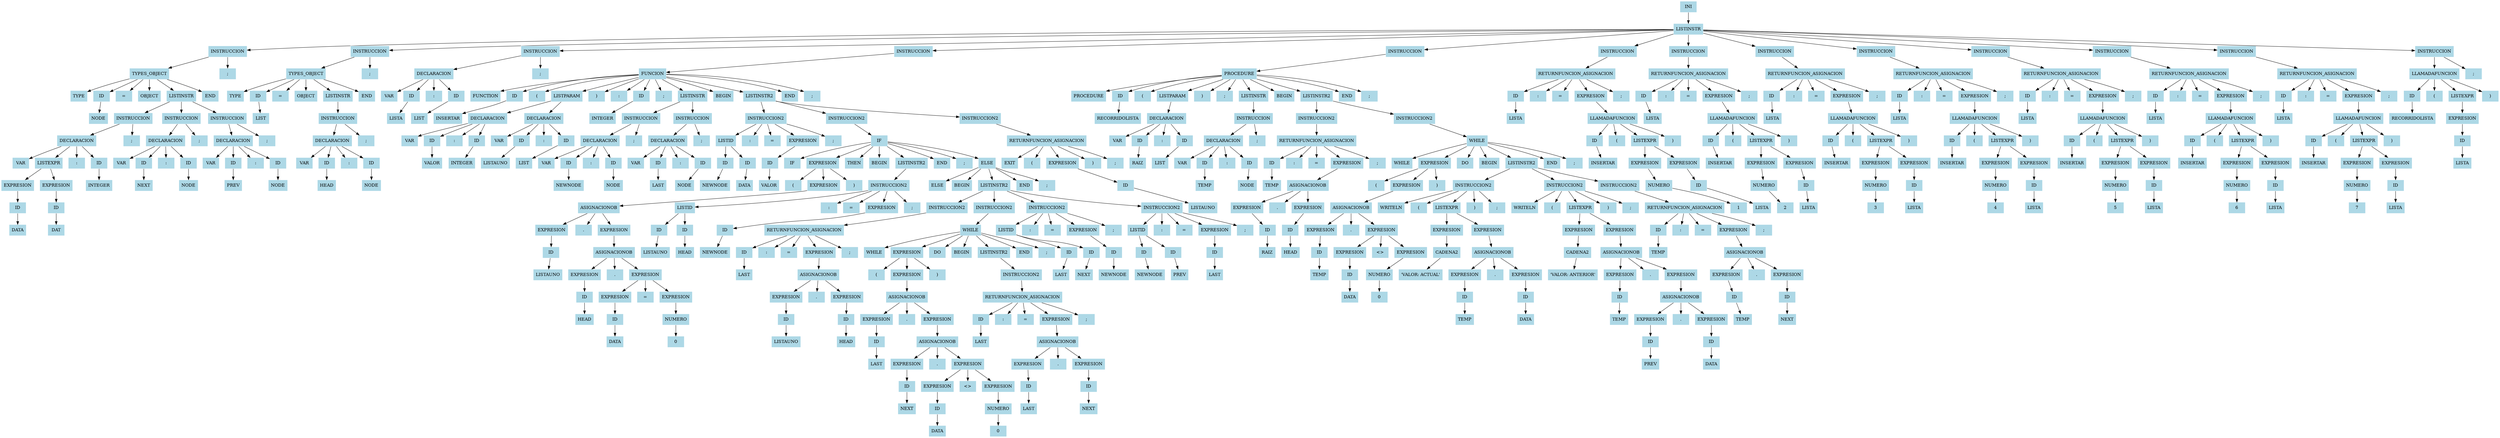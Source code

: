 digraph lista{ 
 rankdir=TB;node[shape = box, style = filled, color = white];
<nodo34948909> [label= "INI"fillcolor="LightBlue", style ="filled", shape="box"];
 <nodo34948909> -> <nodo46104728>
<nodo46104728> [label= "LISTINSTR"fillcolor="LightBlue", style ="filled", shape="box"];
 <nodo46104728> -> <nodo12289376>
<nodo12289376> [label= "INSTRUCCION"fillcolor="LightBlue", style ="filled", shape="box"];
 <nodo12289376> -> <nodo43495525>
<nodo43495525> [label= "TYPES_OBJECT"fillcolor="LightBlue", style ="filled", shape="box"];
 <nodo43495525> -> <nodo55915408>
<nodo55915408> [label= "TYPE"fillcolor="LightBlue", style ="filled", shape="box"];
 <nodo43495525> -> <nodo33476626>
<nodo33476626> [label= "ID"fillcolor="LightBlue", style ="filled", shape="box"];
 <nodo32854180> [label= "NODE"fillcolor="LightBlue", style ="filled", shape="box"];
 <nodo33476626> -> <nodo32854180>
<nodo43495525> -> <nodo27252167>
<nodo27252167> [label= "="fillcolor="LightBlue", style ="filled", shape="box"];
 <nodo43495525> -> <nodo43942917>
<nodo43942917> [label= "OBJECT"fillcolor="LightBlue", style ="filled", shape="box"];
 <nodo43495525> -> <nodo59941933>
<nodo59941933> [label= "LISTINSTR"fillcolor="LightBlue", style ="filled", shape="box"];
 <nodo59941933> -> <nodo2606490>
<nodo2606490> [label= "INSTRUCCION"fillcolor="LightBlue", style ="filled", shape="box"];
 <nodo2606490> -> <nodo23458411>
<nodo23458411> [label= "DECLARACION"fillcolor="LightBlue", style ="filled", shape="box"];
 <nodo23458411> -> <nodo9799115>
<nodo9799115> [label= "VAR"fillcolor="LightBlue", style ="filled", shape="box"];
 <nodo23458411> -> <nodo21083178>
<nodo21083178> [label= "LISTEXPR"fillcolor="LightBlue", style ="filled", shape="box"];
 <nodo21083178> -> <nodo55530882>
<nodo55530882> [label= "EXPRESION"fillcolor="LightBlue", style ="filled", shape="box"];
 <nodo55530882> -> <nodo30015890>
<nodo30015890> [label= "ID"fillcolor="LightBlue", style ="filled", shape="box"];
 <nodo1707556> [label= "DATA"fillcolor="LightBlue", style ="filled", shape="box"];
 <nodo30015890> -> <nodo1707556>
<nodo21083178> -> <nodo15368010>
<nodo15368010> [label= "EXPRESION"fillcolor="LightBlue", style ="filled", shape="box"];
 <nodo15368010> -> <nodo4094363>
<nodo4094363> [label= "ID"fillcolor="LightBlue", style ="filled", shape="box"];
 <nodo36849274> [label= "DAT"fillcolor="LightBlue", style ="filled", shape="box"];
 <nodo4094363> -> <nodo36849274>
<nodo23458411> -> <nodo63208015>
<nodo63208015> [label= ":"fillcolor="LightBlue", style ="filled", shape="box"];
 <nodo23458411> -> <nodo32001227>
<nodo32001227> [label= "ID"fillcolor="LightBlue", style ="filled", shape="box"];
 <nodo19575591> [label= "INTEGER"fillcolor="LightBlue", style ="filled", shape="box"];
 <nodo32001227> -> <nodo19575591>
<nodo2606490> -> <nodo41962596>
<nodo41962596> [label= ";"fillcolor="LightBlue", style ="filled", shape="box"];
 <nodo59941933> -> <nodo42119052>
<nodo42119052> [label= "INSTRUCCION"fillcolor="LightBlue", style ="filled", shape="box"];
 <nodo42119052> -> <nodo43527150>
<nodo43527150> [label= "DECLARACION"fillcolor="LightBlue", style ="filled", shape="box"];
 <nodo43527150> -> <nodo56200037>
<nodo56200037> [label= "VAR"fillcolor="LightBlue", style ="filled", shape="box"];
 <nodo43527150> -> <nodo36038289>
<nodo36038289> [label= "ID"fillcolor="LightBlue", style ="filled", shape="box"];
 <nodo55909147> [label= "NEXT"fillcolor="LightBlue", style ="filled", shape="box"];
 <nodo36038289> -> <nodo55909147>
<nodo43527150> -> <nodo33420276>
<nodo33420276> [label= ":"fillcolor="LightBlue", style ="filled", shape="box"];
 <nodo43527150> -> <nodo32347029>
<nodo32347029> [label= "ID"fillcolor="LightBlue", style ="filled", shape="box"];
 <nodo22687807> [label= "NODE"fillcolor="LightBlue", style ="filled", shape="box"];
 <nodo32347029> -> <nodo22687807>
<nodo42119052> -> <nodo2863675>
<nodo2863675> [label= ";"fillcolor="LightBlue", style ="filled", shape="box"];
 <nodo59941933> -> <nodo25773083>
<nodo25773083> [label= "INSTRUCCION"fillcolor="LightBlue", style ="filled", shape="box"];
 <nodo25773083> -> <nodo30631159>
<nodo30631159> [label= "DECLARACION"fillcolor="LightBlue", style ="filled", shape="box"];
 <nodo30631159> -> <nodo7244975>
<nodo7244975> [label= "VAR"fillcolor="LightBlue", style ="filled", shape="box"];
 <nodo30631159> -> <nodo65204782>
<nodo65204782> [label= "ID"fillcolor="LightBlue", style ="filled", shape="box"];
 <nodo49972132> [label= "PREV"fillcolor="LightBlue", style ="filled", shape="box"];
 <nodo65204782> -> <nodo49972132>
<nodo30631159> -> <nodo47096010>
<nodo47096010> [label= ":"fillcolor="LightBlue", style ="filled", shape="box"];
 <nodo30631159> -> <nodo21210914>
<nodo21210914> [label= "ID"fillcolor="LightBlue", style ="filled", shape="box"];
 <nodo56680499> [label= "NODE"fillcolor="LightBlue", style ="filled", shape="box"];
 <nodo21210914> -> <nodo56680499>
<nodo25773083> -> <nodo40362448>
<nodo40362448> [label= ";"fillcolor="LightBlue", style ="filled", shape="box"];
 <nodo43495525> -> <nodo27717712>
<nodo27717712> [label= "END"fillcolor="LightBlue", style ="filled", shape="box"];
 <nodo12289376> -> <nodo48132822>
<nodo48132822> [label= ";"fillcolor="LightBlue", style ="filled", shape="box"];
 <nodo46104728> -> <nodo30542218>
<nodo30542218> [label= "INSTRUCCION"fillcolor="LightBlue", style ="filled", shape="box"];
 <nodo30542218> -> <nodo6444509>
<nodo6444509> [label= "TYPES_OBJECT"fillcolor="LightBlue", style ="filled", shape="box"];
 <nodo6444509> -> <nodo58000584>
<nodo58000584> [label= "TYPE"fillcolor="LightBlue", style ="filled", shape="box"];
 <nodo6444509> -> <nodo52243212>
<nodo52243212> [label= "ID"fillcolor="LightBlue", style ="filled", shape="box"];
 <nodo426867> [label= "LIST"fillcolor="LightBlue", style ="filled", shape="box"];
 <nodo52243212> -> <nodo426867>
<nodo6444509> -> <nodo3841804>
<nodo3841804> [label= "="fillcolor="LightBlue", style ="filled", shape="box"];
 <nodo6444509> -> <nodo34576242>
<nodo34576242> [label= "OBJECT"fillcolor="LightBlue", style ="filled", shape="box"];
 <nodo6444509> -> <nodo42750725>
<nodo42750725> [label= "LISTINSTR"fillcolor="LightBlue", style ="filled", shape="box"];
 <nodo42750725> -> <nodo49212206>
<nodo49212206> [label= "INSTRUCCION"fillcolor="LightBlue", style ="filled", shape="box"];
 <nodo49212206> -> <nodo40256670>
<nodo40256670> [label= "DECLARACION"fillcolor="LightBlue", style ="filled", shape="box"];
 <nodo40256670> -> <nodo26765710>
<nodo26765710> [label= "VAR"fillcolor="LightBlue", style ="filled", shape="box"];
 <nodo40256670> -> <nodo39564799>
<nodo39564799> [label= "ID"fillcolor="LightBlue", style ="filled", shape="box"];
 <nodo20538874> [label= "HEAD"fillcolor="LightBlue", style ="filled", shape="box"];
 <nodo39564799> -> <nodo20538874>
<nodo40256670> -> <nodo50632145>
<nodo50632145> [label= ":"fillcolor="LightBlue", style ="filled", shape="box"];
 <nodo40256670> -> <nodo53036123>
<nodo53036123> [label= "ID"fillcolor="LightBlue", style ="filled", shape="box"];
 <nodo7563067> [label= "NODE"fillcolor="LightBlue", style ="filled", shape="box"];
 <nodo53036123> -> <nodo7563067>
<nodo49212206> -> <nodo958745>
<nodo958745> [label= ";"fillcolor="LightBlue", style ="filled", shape="box"];
 <nodo6444509> -> <nodo8628710>
<nodo8628710> [label= "END"fillcolor="LightBlue", style ="filled", shape="box"];
 <nodo30542218> -> <nodo10549531>
<nodo10549531> [label= ";"fillcolor="LightBlue", style ="filled", shape="box"];
 <nodo46104728> -> <nodo27836922>
<nodo27836922> [label= "INSTRUCCION"fillcolor="LightBlue", style ="filled", shape="box"];
 <nodo27836922> -> <nodo49205706>
<nodo49205706> [label= "DECLARACION"fillcolor="LightBlue", style ="filled", shape="box"];
 <nodo49205706> -> <nodo40198173>
<nodo40198173> [label= "VAR"fillcolor="LightBlue", style ="filled", shape="box"];
 <nodo49205706> -> <nodo26239245>
<nodo26239245> [label= "ID"fillcolor="LightBlue", style ="filled", shape="box"];
 <nodo34826618> [label= "LISTA"fillcolor="LightBlue", style ="filled", shape="box"];
 <nodo26239245> -> <nodo34826618>
<nodo49205706> -> <nodo45004109>
<nodo45004109> [label= ":"fillcolor="LightBlue", style ="filled", shape="box"];
 <nodo49205706> -> <nodo2383799>
<nodo2383799> [label= "ID"fillcolor="LightBlue", style ="filled", shape="box"];
 <nodo21454193> [label= "LIST"fillcolor="LightBlue", style ="filled", shape="box"];
 <nodo2383799> -> <nodo21454193>
<nodo27836922> -> <nodo58870012>
<nodo58870012> [label= ";"fillcolor="LightBlue", style ="filled", shape="box"];
 <nodo46104728> -> <nodo60068066>
<nodo60068066> [label= "INSTRUCCION"fillcolor="LightBlue", style ="filled", shape="box"];
 <nodo60068066> -> <nodo3741682>
<nodo3741682> [label= "FUNCION"fillcolor="LightBlue", style ="filled", shape="box"];
 <nodo3741682> -> <nodo33675143>
<nodo33675143> [label= "FUNCTION"fillcolor="LightBlue", style ="filled", shape="box"];
 <nodo3741682> -> <nodo34640832>
<nodo34640832> [label= "ID"fillcolor="LightBlue", style ="filled", shape="box"];
 <nodo43332040> [label= "INSERTAR"fillcolor="LightBlue", style ="filled", shape="box"];
 <nodo34640832> -> <nodo43332040>
<nodo3741682> -> <nodo54444047>
<nodo54444047> [label= "("fillcolor="LightBlue", style ="filled", shape="box"];
 <nodo3741682> -> <nodo20234383>
<nodo20234383> [label= "LISTPARAM"fillcolor="LightBlue", style ="filled", shape="box"];
 <nodo20234383> -> <nodo47891719>
<nodo47891719> [label= "DECLARACION"fillcolor="LightBlue", style ="filled", shape="box"];
 <nodo47891719> -> <nodo28372289>
<nodo28372289> [label= "VAR"fillcolor="LightBlue", style ="filled", shape="box"];
 <nodo47891719> -> <nodo54024015>
<nodo54024015> [label= "ID"fillcolor="LightBlue", style ="filled", shape="box"];
 <nodo16454088> [label= "VALOR"fillcolor="LightBlue", style ="filled", shape="box"];
 <nodo54024015> -> <nodo16454088>
<nodo47891719> -> <nodo13869071>
<nodo13869071> [label= ":"fillcolor="LightBlue", style ="filled", shape="box"];
 <nodo47891719> -> <nodo57712780>
<nodo57712780> [label= "ID"fillcolor="LightBlue", style ="filled", shape="box"];
 <nodo49652976> [label= "INTEGER"fillcolor="LightBlue", style ="filled", shape="box"];
 <nodo57712780> -> <nodo49652976>
<nodo20234383> -> <nodo44223604>
<nodo44223604> [label= "DECLARACION"fillcolor="LightBlue", style ="filled", shape="box"];
 <nodo44223604> -> <nodo62468121>
<nodo62468121> [label= "VAR"fillcolor="LightBlue", style ="filled", shape="box"];
 <nodo44223604> -> <nodo25342185>
<nodo25342185> [label= "ID"fillcolor="LightBlue", style ="filled", shape="box"];
 <nodo26753075> [label= "LISTAUNO"fillcolor="LightBlue", style ="filled", shape="box"];
 <nodo25342185> -> <nodo26753075>
<nodo44223604> -> <nodo39451090>
<nodo39451090> [label= ":"fillcolor="LightBlue", style ="filled", shape="box"];
 <nodo44223604> -> <nodo19515494>
<nodo19515494> [label= "ID"fillcolor="LightBlue", style ="filled", shape="box"];
 <nodo41421720> [label= "LIST"fillcolor="LightBlue", style ="filled", shape="box"];
 <nodo19515494> -> <nodo41421720>
<nodo3741682> -> <nodo37251161>
<nodo37251161> [label= ")"fillcolor="LightBlue", style ="filled", shape="box"];
 <nodo3741682> -> <nodo66824994>
<nodo66824994> [label= ":"fillcolor="LightBlue", style ="filled", shape="box"];
 <nodo3741682> -> <nodo64554036>
<nodo64554036> [label= "ID"fillcolor="LightBlue", style ="filled", shape="box"];
 <nodo44115416> [label= "INTEGER"fillcolor="LightBlue", style ="filled", shape="box"];
 <nodo64554036> -> <nodo44115416>
<nodo3741682> -> <nodo61494432>
<nodo61494432> [label= ";"fillcolor="LightBlue", style ="filled", shape="box"];
 <nodo3741682> -> <nodo16578980>
<nodo16578980> [label= "LISTINSTR"fillcolor="LightBlue", style ="filled", shape="box"];
 <nodo16578980> -> <nodo14993092>
<nodo14993092> [label= "INSTRUCCION"fillcolor="LightBlue", style ="filled", shape="box"];
 <nodo14993092> -> <nodo720107>
<nodo720107> [label= "DECLARACION"fillcolor="LightBlue", style ="filled", shape="box"];
 <nodo720107> -> <nodo6480969>
<nodo6480969> [label= "VAR"fillcolor="LightBlue", style ="filled", shape="box"];
 <nodo720107> -> <nodo58328727>
<nodo58328727> [label= "ID"fillcolor="LightBlue", style ="filled", shape="box"];
 <nodo55196503> [label= "NEWNODE"fillcolor="LightBlue", style ="filled", shape="box"];
 <nodo58328727> -> <nodo55196503>
<nodo720107> -> <nodo27006480>
<nodo27006480> [label= ":"fillcolor="LightBlue", style ="filled", shape="box"];
 <nodo720107> -> <nodo41731733>
<nodo41731733> [label= "ID"fillcolor="LightBlue", style ="filled", shape="box"];
 <nodo40041277> [label= "NODE"fillcolor="LightBlue", style ="filled", shape="box"];
 <nodo41731733> -> <nodo40041277>
<nodo14993092> -> <nodo24827179>
<nodo24827179> [label= ";"fillcolor="LightBlue", style ="filled", shape="box"];
 <nodo16578980> -> <nodo22118023>
<nodo22118023> [label= "INSTRUCCION"fillcolor="LightBlue", style ="filled", shape="box"];
 <nodo22118023> -> <nodo64844482>
<nodo64844482> [label= "DECLARACION"fillcolor="LightBlue", style ="filled", shape="box"];
 <nodo64844482> -> <nodo46729429>
<nodo46729429> [label= "VAR"fillcolor="LightBlue", style ="filled", shape="box"];
 <nodo64844482> -> <nodo17911681>
<nodo17911681> [label= "ID"fillcolor="LightBlue", style ="filled", shape="box"];
 <nodo26987408> [label= "LAST"fillcolor="LightBlue", style ="filled", shape="box"];
 <nodo17911681> -> <nodo26987408>
<nodo64844482> -> <nodo41560081>
<nodo41560081> [label= ":"fillcolor="LightBlue", style ="filled", shape="box"];
 <nodo64844482> -> <nodo38496415>
<nodo38496415> [label= "ID"fillcolor="LightBlue", style ="filled", shape="box"];
 <nodo10923418> [label= "NODE"fillcolor="LightBlue", style ="filled", shape="box"];
 <nodo38496415> -> <nodo10923418>
<nodo22118023> -> <nodo31201899>
<nodo31201899> [label= ";"fillcolor="LightBlue", style ="filled", shape="box"];
 <nodo3741682> -> <nodo12381635>
<nodo12381635> [label= "BEGIN"fillcolor="LightBlue", style ="filled", shape="box"];
 <nodo3741682> -> <nodo44325851>
<nodo44325851> [label= "LISTINSTR2"fillcolor="LightBlue", style ="filled", shape="box"];
 <nodo44325851> -> <nodo63388340>
<nodo63388340> [label= "INSTRUCCION2"fillcolor="LightBlue", style ="filled", shape="box"];
 <nodo63388340> -> <nodo33624151>
<nodo33624151> [label= "LISTID"fillcolor="LightBlue", style ="filled", shape="box"];
 <nodo33624151> -> <nodo34181910>
<nodo34181910> [label= "ID"fillcolor="LightBlue", style ="filled", shape="box"];
 <nodo39201736> [label= "NEWNODE"fillcolor="LightBlue", style ="filled", shape="box"];
 <nodo34181910> -> <nodo39201736>
<nodo33624151> -> <nodo17271312>
<nodo17271312> [label= "ID"fillcolor="LightBlue", style ="filled", shape="box"];
 <nodo21224086> [label= "DATA"fillcolor="LightBlue", style ="filled", shape="box"];
 <nodo17271312> -> <nodo21224086>
<nodo63388340> -> <nodo56799051>
<nodo56799051> [label= ":"fillcolor="LightBlue", style ="filled", shape="box"];
 <nodo63388340> -> <nodo41429416>
<nodo41429416> [label= "="fillcolor="LightBlue", style ="filled", shape="box"];
 <nodo63388340> -> <nodo37320431>
<nodo37320431> [label= "EXPRESION"fillcolor="LightBlue", style ="filled", shape="box"];
 <nodo37320431> -> <nodo339559>
<nodo339559> [label= "ID"fillcolor="LightBlue", style ="filled", shape="box"];
 <nodo3056034> [label= "VALOR"fillcolor="LightBlue", style ="filled", shape="box"];
 <nodo339559> -> <nodo3056034>
<nodo63388340> -> <nodo27504314>
<nodo27504314> [label= ";"fillcolor="LightBlue", style ="filled", shape="box"];
 <nodo44325851> -> <nodo46212239>
<nodo46212239> [label= "INSTRUCCION2"fillcolor="LightBlue", style ="filled", shape="box"];
 <nodo46212239> -> <nodo13256970>
<nodo13256970> [label= "IF"fillcolor="LightBlue", style ="filled", shape="box"];
 <nodo13256970> -> <nodo52203868>
<nodo52203868> [label= "IF"fillcolor="LightBlue", style ="filled", shape="box"];
 <nodo13256970> -> <nodo72766>
<nodo72766> [label= "EXPRESION"fillcolor="LightBlue", style ="filled", shape="box"];
 <nodo72766> -> <nodo654897>
<nodo654897> [label= "("fillcolor="LightBlue", style ="filled", shape="box"];
 <nodo72766> -> <nodo5894079>
<nodo5894079> [label= "EXPRESION"fillcolor="LightBlue", style ="filled", shape="box"];
 <nodo5894079> -> <nodo53046711>
<nodo53046711> [label= "ASIGNACIONOB"fillcolor="LightBlue", style ="filled", shape="box"];
 <nodo53046711> -> <nodo7658356>
<nodo7658356> [label= "EXPRESION"fillcolor="LightBlue", style ="filled", shape="box"];
 <nodo7658356> -> <nodo1816341>
<nodo1816341> [label= "ID"fillcolor="LightBlue", style ="filled", shape="box"];
 <nodo16347077> [label= "LISTAUNO"fillcolor="LightBlue", style ="filled", shape="box"];
 <nodo1816341> -> <nodo16347077>
<nodo53046711> -> <nodo12905972>
<nodo12905972> [label= "."fillcolor="LightBlue", style ="filled", shape="box"];
 <nodo53046711> -> <nodo49044892>
<nodo49044892> [label= "EXPRESION"fillcolor="LightBlue", style ="filled", shape="box"];
 <nodo49044892> -> <nodo38750844>
<nodo38750844> [label= "ASIGNACIONOB"fillcolor="LightBlue", style ="filled", shape="box"];
 <nodo38750844> -> <nodo13213278>
<nodo13213278> [label= "EXPRESION"fillcolor="LightBlue", style ="filled", shape="box"];
 <nodo13213278> -> <nodo51810644>
<nodo51810644> [label= "ID"fillcolor="LightBlue", style ="filled", shape="box"];
 <nodo63642613> [label= "HEAD"fillcolor="LightBlue", style ="filled", shape="box"];
 <nodo51810644> -> <nodo63642613>
<nodo38750844> -> <nodo35912612>
<nodo35912612> [label= "."fillcolor="LightBlue", style ="filled", shape="box"];
 <nodo38750844> -> <nodo54778057>
<nodo54778057> [label= "EXPRESION"fillcolor="LightBlue", style ="filled", shape="box"];
 <nodo54778057> -> <nodo23240469>
<nodo23240469> [label= "EXPRESION"fillcolor="LightBlue", style ="filled", shape="box"];
 <nodo23240469> -> <nodo7837633>
<nodo7837633> [label= "ID"fillcolor="LightBlue", style ="filled", shape="box"];
 <nodo3429838> [label= "DATA"fillcolor="LightBlue", style ="filled", shape="box"];
 <nodo7837633> -> <nodo3429838>
<nodo54778057> -> <nodo30868550>
<nodo30868550> [label= "="fillcolor="LightBlue", style ="filled", shape="box"];
 <nodo54778057> -> <nodo9381496>
<nodo9381496> [label= "EXPRESION"fillcolor="LightBlue", style ="filled", shape="box"];
 <nodo9381496> -> <nodo17324607>
<nodo17324607> [label= "NUMERO"fillcolor="LightBlue", style ="filled", shape="box"];
 <nodo21703739> [label= "0"fillcolor="LightBlue", style ="filled", shape="box"];
 <nodo17324607> -> <nodo21703739>
<nodo72766> -> <nodo61115925>
<nodo61115925> [label= ")"fillcolor="LightBlue", style ="filled", shape="box"];
 <nodo13256970> -> <nodo13172414>
<nodo13172414> [label= "THEN"fillcolor="LightBlue", style ="filled", shape="box"];
 <nodo13256970> -> <nodo51442863>
<nodo51442863> [label= "BEGIN"fillcolor="LightBlue", style ="filled", shape="box"];
 <nodo13256970> -> <nodo60332585>
<nodo60332585> [label= "LISTINSTR2"fillcolor="LightBlue", style ="filled", shape="box"];
 <nodo60332585> -> <nodo6122357>
<nodo6122357> [label= "INSTRUCCION2"fillcolor="LightBlue", style ="filled", shape="box"];
 <nodo6122357> -> <nodo55101221>
<nodo55101221> [label= "LISTID"fillcolor="LightBlue", style ="filled", shape="box"];
 <nodo55101221> -> <nodo26148945>
<nodo26148945> [label= "ID"fillcolor="LightBlue", style ="filled", shape="box"];
 <nodo34013913> [label= "LISTAUNO"fillcolor="LightBlue", style ="filled", shape="box"];
 <nodo26148945> -> <nodo34013913>
<nodo55101221> -> <nodo37689768>
<nodo37689768> [label= "ID"fillcolor="LightBlue", style ="filled", shape="box"];
 <nodo3663598> [label= "HEAD"fillcolor="LightBlue", style ="filled", shape="box"];
 <nodo37689768> -> <nodo3663598>
<nodo6122357> -> <nodo32972388>
<nodo32972388> [label= ":"fillcolor="LightBlue", style ="filled", shape="box"];
 <nodo6122357> -> <nodo28316044>
<nodo28316044> [label= "="fillcolor="LightBlue", style ="filled", shape="box"];
 <nodo6122357> -> <nodo53517805>
<nodo53517805> [label= "EXPRESION"fillcolor="LightBlue", style ="filled", shape="box"];
 <nodo53517805> -> <nodo11898202>
<nodo11898202> [label= "ID"fillcolor="LightBlue", style ="filled", shape="box"];
 <nodo39974954> [label= "NEWNODE"fillcolor="LightBlue", style ="filled", shape="box"];
 <nodo11898202> -> <nodo39974954>
<nodo6122357> -> <nodo24230272>
<nodo24230272> [label= ";"fillcolor="LightBlue", style ="filled", shape="box"];
 <nodo13256970> -> <nodo16745860>
<nodo16745860> [label= "END"fillcolor="LightBlue", style ="filled", shape="box"];
 <nodo13256970> -> <nodo16495015>
<nodo16495015> [label= ";"fillcolor="LightBlue", style ="filled", shape="box"];
 <nodo13256970> -> <nodo14237410>
<nodo14237410> [label= "ELSE"fillcolor="LightBlue", style ="filled", shape="box"];
 <nodo14237410> -> <nodo61027830>
<nodo61027830> [label= "ELSE"fillcolor="LightBlue", style ="filled", shape="box"];
 <nodo14237410> -> <nodo12379565>
<nodo12379565> [label= "BEGIN"fillcolor="LightBlue", style ="filled", shape="box"];
 <nodo14237410> -> <nodo44307222>
<nodo44307222> [label= "LISTINSTR2"fillcolor="LightBlue", style ="filled", shape="box"];
 <nodo44307222> -> <nodo63220684>
<nodo63220684> [label= "INSTRUCCION2"fillcolor="LightBlue", style ="filled", shape="box"];
 <nodo63220684> -> <nodo32115247>
<nodo32115247> [label= "RETURNFUNCION_ASIGNACION"fillcolor="LightBlue", style ="filled", shape="box"];
 <nodo32115247> -> <nodo20601768>
<nodo20601768> [label= "ID"fillcolor="LightBlue", style ="filled", shape="box"];
 <nodo51198184> [label= "LAST"fillcolor="LightBlue", style ="filled", shape="box"];
 <nodo20601768> -> <nodo51198184>
<nodo32115247> -> <nodo58130472>
<nodo58130472> [label= ":"fillcolor="LightBlue", style ="filled", shape="box"];
 <nodo32115247> -> <nodo53412201>
<nodo53412201> [label= "="fillcolor="LightBlue", style ="filled", shape="box"];
 <nodo32115247> -> <nodo10947764>
<nodo10947764> [label= "EXPRESION"fillcolor="LightBlue", style ="filled", shape="box"];
 <nodo10947764> -> <nodo31421019>
<nodo31421019> [label= "ASIGNACIONOB"fillcolor="LightBlue", style ="filled", shape="box"];
 <nodo31421019> -> <nodo14353717>
<nodo14353717> [label= "EXPRESION"fillcolor="LightBlue", style ="filled", shape="box"];
 <nodo14353717> -> <nodo62074597>
<nodo62074597> [label= "ID"fillcolor="LightBlue", style ="filled", shape="box"];
 <nodo21800467> [label= "LISTAUNO"fillcolor="LightBlue", style ="filled", shape="box"];
 <nodo62074597> -> <nodo21800467>
<nodo31421019> -> <nodo61986480>
<nodo61986480> [label= "."fillcolor="LightBlue", style ="filled", shape="box"];
 <nodo31421019> -> <nodo21007413>
<nodo21007413> [label= "EXPRESION"fillcolor="LightBlue", style ="filled", shape="box"];
 <nodo21007413> -> <nodo54848996>
<nodo54848996> [label= "ID"fillcolor="LightBlue", style ="filled", shape="box"];
 <nodo23878916> [label= "HEAD"fillcolor="LightBlue", style ="filled", shape="box"];
 <nodo54848996> -> <nodo23878916>
<nodo32115247> -> <nodo13583655>
<nodo13583655> [label= ";"fillcolor="LightBlue", style ="filled", shape="box"];
 <nodo44307222> -> <nodo55144039>
<nodo55144039> [label= "INSTRUCCION2"fillcolor="LightBlue", style ="filled", shape="box"];
 <nodo55144039> -> <nodo26534308>
<nodo26534308> [label= "WHILE"fillcolor="LightBlue", style ="filled", shape="box"];
 <nodo26534308> -> <nodo37482183>
<nodo37482183> [label= "WHILE"fillcolor="LightBlue", style ="filled", shape="box"];
 <nodo26534308> -> <nodo1795329>
<nodo1795329> [label= "EXPRESION"fillcolor="LightBlue", style ="filled", shape="box"];
 <nodo1795329> -> <nodo16157963>
<nodo16157963> [label= "("fillcolor="LightBlue", style ="filled", shape="box"];
 <nodo1795329> -> <nodo11203942>
<nodo11203942> [label= "EXPRESION"fillcolor="LightBlue", style ="filled", shape="box"];
 <nodo11203942> -> <nodo33726620>
<nodo33726620> [label= "ASIGNACIONOB"fillcolor="LightBlue", style ="filled", shape="box"];
 <nodo33726620> -> <nodo35104124>
<nodo35104124> [label= "EXPRESION"fillcolor="LightBlue", style ="filled", shape="box"];
 <nodo35104124> -> <nodo47501665>
<nodo47501665> [label= "ID"fillcolor="LightBlue", style ="filled", shape="box"];
 <nodo24861802> [label= "LAST"fillcolor="LightBlue", style ="filled", shape="box"];
 <nodo47501665> -> <nodo24861802>
<nodo33726620> -> <nodo22429634>
<nodo22429634> [label= "."fillcolor="LightBlue", style ="filled", shape="box"];
 <nodo33726620> -> <nodo540121>
<nodo540121> [label= "EXPRESION"fillcolor="LightBlue", style ="filled", shape="box"];
 <nodo540121> -> <nodo4861097>
<nodo4861097> [label= "ASIGNACIONOB"fillcolor="LightBlue", style ="filled", shape="box"];
 <nodo4861097> -> <nodo43749873>
<nodo43749873> [label= "EXPRESION"fillcolor="LightBlue", style ="filled", shape="box"];
 <nodo43749873> -> <nodo58204539>
<nodo58204539> [label= "ID"fillcolor="LightBlue", style ="filled", shape="box"];
 <nodo54078809> [label= "NEXT"fillcolor="LightBlue", style ="filled", shape="box"];
 <nodo58204539> -> <nodo54078809>
<nodo4861097> -> <nodo16947234>
<nodo16947234> [label= "."fillcolor="LightBlue", style ="filled", shape="box"];
 <nodo4861097> -> <nodo18307385>
<nodo18307385> [label= "EXPRESION"fillcolor="LightBlue", style ="filled", shape="box"];
 <nodo18307385> -> <nodo30548742>
<nodo30548742> [label= "EXPRESION"fillcolor="LightBlue", style ="filled", shape="box"];
 <nodo30548742> -> <nodo6503226>
<nodo6503226> [label= "ID"fillcolor="LightBlue", style ="filled", shape="box"];
 <nodo58529038> [label= "DATA"fillcolor="LightBlue", style ="filled", shape="box"];
 <nodo6503226> -> <nodo58529038>
<nodo18307385> -> <nodo56999299>
<nodo56999299> [label= "<>"fillcolor="LightBlue", style ="filled", shape="box"];
 <nodo18307385> -> <nodo43231651>
<nodo43231651> [label= "EXPRESION"fillcolor="LightBlue", style ="filled", shape="box"];
 <nodo43231651> -> <nodo53540541>
<nodo53540541> [label= "NUMERO"fillcolor="LightBlue", style ="filled", shape="box"];
 <nodo12102828> [label= "0"fillcolor="LightBlue", style ="filled", shape="box"];
 <nodo53540541> -> <nodo12102828>
<nodo1795329> -> <nodo41816592>
<nodo41816592> [label= ")"fillcolor="LightBlue", style ="filled", shape="box"];
 <nodo26534308> -> <nodo40805010>
<nodo40805010> [label= "DO"fillcolor="LightBlue", style ="filled", shape="box"];
 <nodo26534308> -> <nodo31700771>
<nodo31700771> [label= "BEGIN"fillcolor="LightBlue", style ="filled", shape="box"];
 <nodo26534308> -> <nodo16871484>
<nodo16871484> [label= "LISTINSTR2"fillcolor="LightBlue", style ="filled", shape="box"];
 <nodo16871484> -> <nodo17625630>
<nodo17625630> [label= "INSTRUCCION2"fillcolor="LightBlue", style ="filled", shape="box"];
 <nodo17625630> -> <nodo24412946>
<nodo24412946> [label= "RETURNFUNCION_ASIGNACION"fillcolor="LightBlue", style ="filled", shape="box"];
 <nodo24412946> -> <nodo18389930>
<nodo18389930> [label= "ID"fillcolor="LightBlue", style ="filled", shape="box"];
 <nodo31291646> [label= "LAST"fillcolor="LightBlue", style ="filled", shape="box"];
 <nodo18389930> -> <nodo31291646>
<nodo24412946> -> <nodo13189358>
<nodo13189358> [label= ":"fillcolor="LightBlue", style ="filled", shape="box"];
 <nodo24412946> -> <nodo51595365>
<nodo51595365> [label= "="fillcolor="LightBlue", style ="filled", shape="box"];
 <nodo24412946> -> <nodo61705107>
<nodo61705107> [label= "EXPRESION"fillcolor="LightBlue", style ="filled", shape="box"];
 <nodo61705107> -> <nodo18475057>
<nodo18475057> [label= "ASIGNACIONOB"fillcolor="LightBlue", style ="filled", shape="box"];
 <nodo18475057> -> <nodo32057793>
<nodo32057793> [label= "EXPRESION"fillcolor="LightBlue", style ="filled", shape="box"];
 <nodo32057793> -> <nodo20084682>
<nodo20084682> [label= "ID"fillcolor="LightBlue", style ="filled", shape="box"];
 <nodo46544415> [label= "LAST"fillcolor="LightBlue", style ="filled", shape="box"];
 <nodo20084682> -> <nodo46544415>
<nodo18475057> -> <nodo16246551>
<nodo16246551> [label= "."fillcolor="LightBlue", style ="filled", shape="box"];
 <nodo18475057> -> <nodo12001237>
<nodo12001237> [label= "EXPRESION"fillcolor="LightBlue", style ="filled", shape="box"];
 <nodo12001237> -> <nodo40902273>
<nodo40902273> [label= "ID"fillcolor="LightBlue", style ="filled", shape="box"];
 <nodo32576140> [label= "NEXT"fillcolor="LightBlue", style ="filled", shape="box"];
 <nodo40902273> -> <nodo32576140>
<nodo24412946> -> <nodo24749807>
<nodo24749807> [label= ";"fillcolor="LightBlue", style ="filled", shape="box"];
 <nodo26534308> -> <nodo21421675>
<nodo21421675> [label= "END"fillcolor="LightBlue", style ="filled", shape="box"];
 <nodo26534308> -> <nodo58577354>
<nodo58577354> [label= ";"fillcolor="LightBlue", style ="filled", shape="box"];
 <nodo44307222> -> <nodo57434139>
<nodo57434139> [label= "INSTRUCCION2"fillcolor="LightBlue", style ="filled", shape="box"];
 <nodo57434139> -> <nodo47145209>
<nodo47145209> [label= "LISTID"fillcolor="LightBlue", style ="filled", shape="box"];
 <nodo47145209> -> <nodo21653700>
<nodo21653700> [label= "ID"fillcolor="LightBlue", style ="filled", shape="box"];
 <nodo60665573> [label= "LAST"fillcolor="LightBlue", style ="filled", shape="box"];
 <nodo21653700> -> <nodo60665573>
<nodo47145209> -> <nodo9119245>
<nodo9119245> [label= "ID"fillcolor="LightBlue", style ="filled", shape="box"];
 <nodo14964341> [label= "NEXT"fillcolor="LightBlue", style ="filled", shape="box"];
 <nodo9119245> -> <nodo14964341>
<nodo57434139> -> <nodo461342>
<nodo461342> [label= ":"fillcolor="LightBlue", style ="filled", shape="box"];
 <nodo57434139> -> <nodo4152081>
<nodo4152081> [label= "="fillcolor="LightBlue", style ="filled", shape="box"];
 <nodo57434139> -> <nodo37368736>
<nodo37368736> [label= "EXPRESION"fillcolor="LightBlue", style ="filled", shape="box"];
 <nodo37368736> -> <nodo774306>
<nodo774306> [label= "ID"fillcolor="LightBlue", style ="filled", shape="box"];
 <nodo6968762> [label= "NEWNODE"fillcolor="LightBlue", style ="filled", shape="box"];
 <nodo774306> -> <nodo6968762>
<nodo57434139> -> <nodo62718864>
<nodo62718864> [label= ";"fillcolor="LightBlue", style ="filled", shape="box"];
 <nodo44307222> -> <nodo27598869>
<nodo27598869> [label= "INSTRUCCION2"fillcolor="LightBlue", style ="filled", shape="box"];
 <nodo27598869> -> <nodo47063234>
<nodo47063234> [label= "LISTID"fillcolor="LightBlue", style ="filled", shape="box"];
 <nodo47063234> -> <nodo20915929>
<nodo20915929> [label= "ID"fillcolor="LightBlue", style ="filled", shape="box"];
 <nodo54025633> [label= "NEWNODE"fillcolor="LightBlue", style ="filled", shape="box"];
 <nodo20915929> -> <nodo54025633>
<nodo47063234> -> <nodo16468652>
<nodo16468652> [label= "ID"fillcolor="LightBlue", style ="filled", shape="box"];
 <nodo14000148> [label= "PREV"fillcolor="LightBlue", style ="filled", shape="box"];
 <nodo16468652> -> <nodo14000148>
<nodo27598869> -> <nodo58892473>
<nodo58892473> [label= ":"fillcolor="LightBlue", style ="filled", shape="box"];
 <nodo27598869> -> <nodo60270212>
<nodo60270212> [label= "="fillcolor="LightBlue", style ="filled", shape="box"];
 <nodo27598869> -> <nodo5560998>
<nodo5560998> [label= "EXPRESION"fillcolor="LightBlue", style ="filled", shape="box"];
 <nodo5560998> -> <nodo50048984>
<nodo50048984> [label= "ID"fillcolor="LightBlue", style ="filled", shape="box"];
 <nodo47787675> [label= "LAST"fillcolor="LightBlue", style ="filled", shape="box"];
 <nodo50048984> -> <nodo47787675>
<nodo27598869> -> <nodo27435897>
<nodo27435897> [label= ";"fillcolor="LightBlue", style ="filled", shape="box"];
 <nodo14237410> -> <nodo45596481>
<nodo45596481> [label= "END"fillcolor="LightBlue", style ="filled", shape="box"];
 <nodo14237410> -> <nodo7715150>
<nodo7715150> [label= ";"fillcolor="LightBlue", style ="filled", shape="box"];
 <nodo44325851> -> <nodo2327487>
<nodo2327487> [label= "INSTRUCCION2"fillcolor="LightBlue", style ="filled", shape="box"];
 <nodo2327487> -> <nodo20947391>
<nodo20947391> [label= "RETURNFUNCION_ASIGNACION"fillcolor="LightBlue", style ="filled", shape="box"];
 <nodo20947391> -> <nodo54308798>
<nodo54308798> [label= "EXIT"fillcolor="LightBlue", style ="filled", shape="box"];
 <nodo20947391> -> <nodo19017142>
<nodo19017142> [label= "("fillcolor="LightBlue", style ="filled", shape="box"];
 <nodo20947391> -> <nodo36936550>
<nodo36936550> [label= "EXPRESION"fillcolor="LightBlue", style ="filled", shape="box"];
 <nodo36936550> -> <nodo63993496>
<nodo63993496> [label= "ID"fillcolor="LightBlue", style ="filled", shape="box"];
 <nodo39070558> [label= "LISTAUNO"fillcolor="LightBlue", style ="filled", shape="box"];
 <nodo63993496> -> <nodo39070558>
<nodo20947391> -> <nodo16090703>
<nodo16090703> [label= ")"fillcolor="LightBlue", style ="filled", shape="box"];
 <nodo20947391> -> <nodo10598606>
<nodo10598606> [label= ";"fillcolor="LightBlue", style ="filled", shape="box"];
 <nodo3741682> -> <nodo28278595>
<nodo28278595> [label= "END"fillcolor="LightBlue", style ="filled", shape="box"];
 <nodo3741682> -> <nodo53180767>
<nodo53180767> [label= ";"fillcolor="LightBlue", style ="filled", shape="box"];
 <nodo46104728> -> <nodo8864859>
<nodo8864859> [label= "INSTRUCCION"fillcolor="LightBlue", style ="filled", shape="box"];
 <nodo8864859> -> <nodo12674872>
<nodo12674872> [label= "PROCEDURE"fillcolor="LightBlue", style ="filled", shape="box"];
 <nodo12674872> -> <nodo46964992>
<nodo46964992> [label= "PROCEDURE"fillcolor="LightBlue", style ="filled", shape="box"];
 <nodo12674872> -> <nodo20031746>
<nodo20031746> [label= "ID"fillcolor="LightBlue", style ="filled", shape="box"];
 <nodo46067993> [label= "RECORRIDOLISTA"fillcolor="LightBlue", style ="filled", shape="box"];
 <nodo20031746> -> <nodo46067993>
<nodo12674872> -> <nodo11958757>
<nodo11958757> [label= "("fillcolor="LightBlue", style ="filled", shape="box"];
 <nodo12674872> -> <nodo40519951>
<nodo40519951> [label= "LISTPARAM"fillcolor="LightBlue", style ="filled", shape="box"];
 <nodo40519951> -> <nodo29135240>
<nodo29135240> [label= "DECLARACION"fillcolor="LightBlue", style ="filled", shape="box"];
 <nodo29135240> -> <nodo60890569>
<nodo60890569> [label= "VAR"fillcolor="LightBlue", style ="filled", shape="box"];
 <nodo29135240> -> <nodo11144211>
<nodo11144211> [label= "ID"fillcolor="LightBlue", style ="filled", shape="box"];
 <nodo33189039> [label= "RAIZ"fillcolor="LightBlue", style ="filled", shape="box"];
 <nodo11144211> -> <nodo33189039>
<nodo29135240> -> <nodo30265903>
<nodo30265903> [label= ":"fillcolor="LightBlue", style ="filled", shape="box"];
 <nodo29135240> -> <nodo3957675>
<nodo3957675> [label= "ID"fillcolor="LightBlue", style ="filled", shape="box"];
 <nodo35619075> [label= "LIST"fillcolor="LightBlue", style ="filled", shape="box"];
 <nodo3957675> -> <nodo35619075>
<nodo12674872> -> <nodo52136226>
<nodo52136226> [label= ")"fillcolor="LightBlue", style ="filled", shape="box"];
 <nodo12674872> -> <nodo66572856>
<nodo66572856> [label= ";"fillcolor="LightBlue", style ="filled", shape="box"];
 <nodo12674872> -> <nodo62284798>
<nodo62284798> [label= "LISTINSTR"fillcolor="LightBlue", style ="filled", shape="box"];
 <nodo62284798> -> <nodo23692278>
<nodo23692278> [label= "INSTRUCCION"fillcolor="LightBlue", style ="filled", shape="box"];
 <nodo23692278> -> <nodo11903911>
<nodo11903911> [label= "DECLARACION"fillcolor="LightBlue", style ="filled", shape="box"];
 <nodo11903911> -> <nodo40026340>
<nodo40026340> [label= "VAR"fillcolor="LightBlue", style ="filled", shape="box"];
 <nodo11903911> -> <nodo24692740>
<nodo24692740> [label= "ID"fillcolor="LightBlue", style ="filled", shape="box"];
 <nodo20908074> [label= "TEMP"fillcolor="LightBlue", style ="filled", shape="box"];
 <nodo24692740> -> <nodo20908074>
<nodo11903911> -> <nodo53954942>
<nodo53954942> [label= ":"fillcolor="LightBlue", style ="filled", shape="box"];
 <nodo11903911> -> <nodo15832433>
<nodo15832433> [label= "ID"fillcolor="LightBlue", style ="filled", shape="box"];
 <nodo8274172> [label= "NODE"fillcolor="LightBlue", style ="filled", shape="box"];
 <nodo15832433> -> <nodo8274172>
<nodo23692278> -> <nodo7358688>
<nodo7358688> [label= ";"fillcolor="LightBlue", style ="filled", shape="box"];
 <nodo12674872> -> <nodo66228199>
<nodo66228199> [label= "BEGIN"fillcolor="LightBlue", style ="filled", shape="box"];
 <nodo12674872> -> <nodo59182880>
<nodo59182880> [label= "LISTINSTR2"fillcolor="LightBlue", style ="filled", shape="box"];
 <nodo59182880> -> <nodo62883878>
<nodo62883878> [label= "INSTRUCCION2"fillcolor="LightBlue", style ="filled", shape="box"];
 <nodo62883878> -> <nodo29083993>
<nodo29083993> [label= "RETURNFUNCION_ASIGNACION"fillcolor="LightBlue", style ="filled", shape="box"];
 <nodo29083993> -> <nodo60429346>
<nodo60429346> [label= "ID"fillcolor="LightBlue", style ="filled", shape="box"];
 <nodo6993202> [label= "TEMP"fillcolor="LightBlue", style ="filled", shape="box"];
 <nodo60429346> -> <nodo6993202>
<nodo29083993> -> <nodo62938818>
<nodo62938818> [label= ":"fillcolor="LightBlue", style ="filled", shape="box"];
 <nodo29083993> -> <nodo29578451>
<nodo29578451> [label= "="fillcolor="LightBlue", style ="filled", shape="box"];
 <nodo29083993> -> <nodo64879470>
<nodo64879470> [label= "EXPRESION"fillcolor="LightBlue", style ="filled", shape="box"];
 <nodo64879470> -> <nodo47044325>
<nodo47044325> [label= "ASIGNACIONOB"fillcolor="LightBlue", style ="filled", shape="box"];
 <nodo47044325> -> <nodo20745743>
<nodo20745743> [label= "EXPRESION"fillcolor="LightBlue", style ="filled", shape="box"];
 <nodo20745743> -> <nodo52493967>
<nodo52493967> [label= "ID"fillcolor="LightBlue", style ="filled", shape="box"];
 <nodo2683661> [label= "RAIZ"fillcolor="LightBlue", style ="filled", shape="box"];
 <nodo52493967> -> <nodo2683661>
<nodo47044325> -> <nodo24152954>
<nodo24152954> [label= "."fillcolor="LightBlue", style ="filled", shape="box"];
 <nodo47044325> -> <nodo16049999>
<nodo16049999> [label= "EXPRESION"fillcolor="LightBlue", style ="filled", shape="box"];
 <nodo16049999> -> <nodo10232270>
<nodo10232270> [label= "ID"fillcolor="LightBlue", style ="filled", shape="box"];
 <nodo24981566> [label= "HEAD"fillcolor="LightBlue", style ="filled", shape="box"];
 <nodo10232270> -> <nodo24981566>
<nodo29083993> -> <nodo23507505>
<nodo23507505> [label= ";"fillcolor="LightBlue", style ="filled", shape="box"];
 <nodo59182880> -> <nodo10240961>
<nodo10240961> [label= "INSTRUCCION2"fillcolor="LightBlue", style ="filled", shape="box"];
 <nodo10240961> -> <nodo25059790>
<nodo25059790> [label= "WHILE"fillcolor="LightBlue", style ="filled", shape="box"];
 <nodo25059790> -> <nodo24211521>
<nodo24211521> [label= "WHILE"fillcolor="LightBlue", style ="filled", shape="box"];
 <nodo25059790> -> <nodo16577099>
<nodo16577099> [label= "EXPRESION"fillcolor="LightBlue", style ="filled", shape="box"];
 <nodo16577099> -> <nodo14976165>
<nodo14976165> [label= "("fillcolor="LightBlue", style ="filled", shape="box"];
 <nodo16577099> -> <nodo567760>
<nodo567760> [label= "EXPRESION"fillcolor="LightBlue", style ="filled", shape="box"];
 <nodo567760> -> <nodo5109846>
<nodo5109846> [label= "ASIGNACIONOB"fillcolor="LightBlue", style ="filled", shape="box"];
 <nodo5109846> -> <nodo45988614>
<nodo45988614> [label= "EXPRESION"fillcolor="LightBlue", style ="filled", shape="box"];
 <nodo45988614> -> <nodo11244347>
<nodo11244347> [label= "ID"fillcolor="LightBlue", style ="filled", shape="box"];
 <nodo34090260> [label= "TEMP"fillcolor="LightBlue", style ="filled", shape="box"];
 <nodo11244347> -> <nodo34090260>
<nodo5109846> -> <nodo38376892>
<nodo38376892> [label= "."fillcolor="LightBlue", style ="filled", shape="box"];
 <nodo5109846> -> <nodo9847715>
<nodo9847715> [label= "EXPRESION"fillcolor="LightBlue", style ="filled", shape="box"];
 <nodo9847715> -> <nodo21520579>
<nodo21520579> [label= "EXPRESION"fillcolor="LightBlue", style ="filled", shape="box"];
 <nodo21520579> -> <nodo59467483>
<nodo59467483> [label= "ID"fillcolor="LightBlue", style ="filled", shape="box"];
 <nodo65445301> [label= "DATA"fillcolor="LightBlue", style ="filled", shape="box"];
 <nodo59467483> -> <nodo65445301>
<nodo9847715> -> <nodo52136803>
<nodo52136803> [label= "<>"fillcolor="LightBlue", style ="filled", shape="box"];
 <nodo9847715> -> <nodo66578044>
<nodo66578044> [label= "EXPRESION"fillcolor="LightBlue", style ="filled", shape="box"];
 <nodo66578044> -> <nodo62331491>
<nodo62331491> [label= "NUMERO"fillcolor="LightBlue", style ="filled", shape="box"];
 <nodo24112512> [label= "0"fillcolor="LightBlue", style ="filled", shape="box"];
 <nodo62331491> -> <nodo24112512>
<nodo16577099> -> <nodo15686020>
<nodo15686020> [label= ")"fillcolor="LightBlue", style ="filled", shape="box"];
 <nodo25059790> -> <nodo6956456>
<nodo6956456> [label= "DO"fillcolor="LightBlue", style ="filled", shape="box"];
 <nodo25059790> -> <nodo62608109>
<nodo62608109> [label= "BEGIN"fillcolor="LightBlue", style ="filled", shape="box"];
 <nodo25059790> -> <nodo26602077>
<nodo26602077> [label= "LISTINSTR2"fillcolor="LightBlue", style ="filled", shape="box"];
 <nodo26602077> -> <nodo38092103>
<nodo38092103> [label= "INSTRUCCION2"fillcolor="LightBlue", style ="filled", shape="box"];
 <nodo38092103> -> <nodo7284614>
<nodo7284614> [label= "WRITELN"fillcolor="LightBlue", style ="filled", shape="box"];
 <nodo38092103> -> <nodo65561530>
<nodo65561530> [label= "("fillcolor="LightBlue", style ="filled", shape="box"];
 <nodo38092103> -> <nodo53182860>
<nodo53182860> [label= "LISTEXPR"fillcolor="LightBlue", style ="filled", shape="box"];
 <nodo53182860> -> <nodo8883693>
<nodo8883693> [label= "EXPRESION"fillcolor="LightBlue", style ="filled", shape="box"];
 <nodo8883693> -> <nodo12844374>
<nodo12844374> [label= "CADENA2"fillcolor="LightBlue", style ="filled", shape="box"];
 <nodo48490504> [label= "'VALOR: ACTUAL'"fillcolor="LightBlue", style ="filled", shape="box"];
 <nodo12844374> -> <nodo48490504>
<nodo53182860> -> <nodo33761356>
<nodo33761356> [label= "EXPRESION"fillcolor="LightBlue", style ="filled", shape="box"];
 <nodo33761356> -> <nodo35416756>
<nodo35416756> [label= "ASIGNACIONOB"fillcolor="LightBlue", style ="filled", shape="box"];
 <nodo35416756> -> <nodo50315352>
<nodo50315352> [label= "EXPRESION"fillcolor="LightBlue", style ="filled", shape="box"];
 <nodo50315352> -> <nodo50184984>
<nodo50184984> [label= "ID"fillcolor="LightBlue", style ="filled", shape="box"];
 <nodo49011679> [label= "TEMP"fillcolor="LightBlue", style ="filled", shape="box"];
 <nodo50184984> -> <nodo49011679>
<nodo35416756> -> <nodo38451933>
<nodo38451933> [label= "."fillcolor="LightBlue", style ="filled", shape="box"];
 <nodo35416756> -> <nodo10523083>
<nodo10523083> [label= "EXPRESION"fillcolor="LightBlue", style ="filled", shape="box"];
 <nodo10523083> -> <nodo27598891>
<nodo27598891> [label= "ID"fillcolor="LightBlue", style ="filled", shape="box"];
 <nodo47063428> [label= "DATA"fillcolor="LightBlue", style ="filled", shape="box"];
 <nodo27598891> -> <nodo47063428>
<nodo38092103> -> <nodo20917673>
<nodo20917673> [label= ")"fillcolor="LightBlue", style ="filled", shape="box"];
 <nodo38092103> -> <nodo54041329>
<nodo54041329> [label= ";"fillcolor="LightBlue", style ="filled", shape="box"];
 <nodo26602077> -> <nodo16609919>
<nodo16609919> [label= "INSTRUCCION2"fillcolor="LightBlue", style ="filled", shape="box"];
 <nodo16609919> -> <nodo15271547>
<nodo15271547> [label= "WRITELN"fillcolor="LightBlue", style ="filled", shape="box"];
 <nodo16609919> -> <nodo3226198>
<nodo3226198> [label= "("fillcolor="LightBlue", style ="filled", shape="box"];
 <nodo16609919> -> <nodo29035785>
<nodo29035785> [label= "LISTEXPR"fillcolor="LightBlue", style ="filled", shape="box"];
 <nodo29035785> -> <nodo59995477>
<nodo59995477> [label= "EXPRESION"fillcolor="LightBlue", style ="filled", shape="box"];
 <nodo59995477> -> <nodo3088388>
<nodo3088388> [label= "CADENA2"fillcolor="LightBlue", style ="filled", shape="box"];
 <nodo27795493> [label= "'VALOR: ANTERIOR'"fillcolor="LightBlue", style ="filled", shape="box"];
 <nodo3088388> -> <nodo27795493>
<nodo29035785> -> <nodo48832851>
<nodo48832851> [label= "EXPRESION"fillcolor="LightBlue", style ="filled", shape="box"];
 <nodo48832851> -> <nodo36842478>
<nodo36842478> [label= "ASIGNACIONOB"fillcolor="LightBlue", style ="filled", shape="box"];
 <nodo36842478> -> <nodo63146847>
<nodo63146847> [label= "EXPRESION"fillcolor="LightBlue", style ="filled", shape="box"];
 <nodo63146847> -> <nodo31450711>
<nodo31450711> [label= "ID"fillcolor="LightBlue", style ="filled", shape="box"];
 <nodo14620943> [label= "TEMP"fillcolor="LightBlue", style ="filled", shape="box"];
 <nodo31450711> -> <nodo14620943>
<nodo36842478> -> <nodo64479624>
<nodo64479624> [label= "."fillcolor="LightBlue", style ="filled", shape="box"];
 <nodo36842478> -> <nodo43445707>
<nodo43445707> [label= "EXPRESION"fillcolor="LightBlue", style ="filled", shape="box"];
 <nodo43445707> -> <nodo55467050>
<nodo55467050> [label= "ASIGNACIONOB"fillcolor="LightBlue", style ="filled", shape="box"];
 <nodo55467050> -> <nodo29441404>
<nodo29441404> [label= "EXPRESION"fillcolor="LightBlue", style ="filled", shape="box"];
 <nodo29441404> -> <nodo63646052>
<nodo63646052> [label= "ID"fillcolor="LightBlue", style ="filled", shape="box"];
 <nodo35943562> [label= "PREV"fillcolor="LightBlue", style ="filled", shape="box"];
 <nodo63646052> -> <nodo35943562>
<nodo55467050> -> <nodo55056607>
<nodo55056607> [label= "."fillcolor="LightBlue", style ="filled", shape="box"];
 <nodo55467050> -> <nodo25747420>
<nodo25747420> [label= "EXPRESION"fillcolor="LightBlue", style ="filled", shape="box"];
 <nodo25747420> -> <nodo30400195>
<nodo30400195> [label= "ID"fillcolor="LightBlue", style ="filled", shape="box"];
 <nodo5166299> [label= "DATA"fillcolor="LightBlue", style ="filled", shape="box"];
 <nodo30400195> -> <nodo5166299>
<nodo16609919> -> <nodo46496694>
<nodo46496694> [label= ")"fillcolor="LightBlue", style ="filled", shape="box"];
 <nodo16609919> -> <nodo15817070>
<nodo15817070> [label= ";"fillcolor="LightBlue", style ="filled", shape="box"];
 <nodo26602077> -> <nodo8135907>
<nodo8135907> [label= "INSTRUCCION2"fillcolor="LightBlue", style ="filled", shape="box"];
 <nodo8135907> -> <nodo6114302>
<nodo6114302> [label= "RETURNFUNCION_ASIGNACION"fillcolor="LightBlue", style ="filled", shape="box"];
 <nodo6114302> -> <nodo55028720>
<nodo55028720> [label= "ID"fillcolor="LightBlue", style ="filled", shape="box"];
 <nodo25496434> [label= "TEMP"fillcolor="LightBlue", style ="filled", shape="box"];
 <nodo55028720> -> <nodo25496434>
<nodo6114302> -> <nodo28141317>
<nodo28141317> [label= ":"fillcolor="LightBlue", style ="filled", shape="box"];
 <nodo6114302> -> <nodo51945267>
<nodo51945267> [label= "="fillcolor="LightBlue", style ="filled", shape="box"];
 <nodo6114302> -> <nodo64854219>
<nodo64854219> [label= "EXPRESION"fillcolor="LightBlue", style ="filled", shape="box"];
 <nodo64854219> -> <nodo46817064>
<nodo46817064> [label= "ASIGNACIONOB"fillcolor="LightBlue", style ="filled", shape="box"];
 <nodo46817064> -> <nodo18700393>
<nodo18700393> [label= "EXPRESION"fillcolor="LightBlue", style ="filled", shape="box"];
 <nodo18700393> -> <nodo34085817>
<nodo34085817> [label= "ID"fillcolor="LightBlue", style ="filled", shape="box"];
 <nodo38336904> [label= "TEMP"fillcolor="LightBlue", style ="filled", shape="box"];
 <nodo34085817> -> <nodo38336904>
<nodo46817064> -> <nodo9487824>
<nodo9487824> [label= "."fillcolor="LightBlue", style ="filled", shape="box"];
 <nodo46817064> -> <nodo18281552>
<nodo18281552> [label= "EXPRESION"fillcolor="LightBlue", style ="filled", shape="box"];
 <nodo18281552> -> <nodo30316242>
<nodo30316242> [label= "ID"fillcolor="LightBlue", style ="filled", shape="box"];
 <nodo4410728> [label= "NEXT"fillcolor="LightBlue", style ="filled", shape="box"];
 <nodo30316242> -> <nodo4410728>
<nodo6114302> -> <nodo39696553>
<nodo39696553> [label= ";"fillcolor="LightBlue", style ="filled", shape="box"];
 <nodo25059790> -> <nodo21724664>
<nodo21724664> [label= "END"fillcolor="LightBlue", style ="filled", shape="box"];
 <nodo25059790> -> <nodo61304253>
<nodo61304253> [label= ";"fillcolor="LightBlue", style ="filled", shape="box"];
 <nodo12674872> -> <nodo14867369>
<nodo14867369> [label= "END"fillcolor="LightBlue", style ="filled", shape="box"];
 <nodo12674872> -> <nodo66697461>
<nodo66697461> [label= ";"fillcolor="LightBlue", style ="filled", shape="box"];
 <nodo46104728> -> <nodo63406242>
<nodo63406242> [label= "INSTRUCCION"fillcolor="LightBlue", style ="filled", shape="box"];
 <nodo63406242> -> <nodo33785274>
<nodo33785274> [label= "RETURNFUNCION_ASIGNACION"fillcolor="LightBlue", style ="filled", shape="box"];
 <nodo33785274> -> <nodo35632012>
<nodo35632012> [label= "ID"fillcolor="LightBlue", style ="filled", shape="box"];
 <nodo52252659> [label= "LISTA"fillcolor="LightBlue", style ="filled", shape="box"];
 <nodo35632012> -> <nodo52252659>
<nodo33785274> -> <nodo511887>
<nodo511887> [label= ":"fillcolor="LightBlue", style ="filled", shape="box"];
 <nodo33785274> -> <nodo4606985>
<nodo4606985> [label= "="fillcolor="LightBlue", style ="filled", shape="box"];
 <nodo33785274> -> <nodo41462866>
<nodo41462866> [label= "EXPRESION"fillcolor="LightBlue", style ="filled", shape="box"];
 <nodo41462866> -> <nodo37621475>
<nodo37621475> [label= "LLAMADAFUNCION"fillcolor="LightBlue", style ="filled", shape="box"];
 <nodo37621475> -> <nodo3048957>
<nodo3048957> [label= "ID"fillcolor="LightBlue", style ="filled", shape="box"];
 <nodo27440617> [label= "INSERTAR"fillcolor="LightBlue", style ="filled", shape="box"];
 <nodo3048957> -> <nodo27440617>
<nodo37621475> -> <nodo45638969>
<nodo45638969> [label= "("fillcolor="LightBlue", style ="filled", shape="box"];
 <nodo37621475> -> <nodo8097541>
<nodo8097541> [label= "LISTEXPR"fillcolor="LightBlue", style ="filled", shape="box"];
 <nodo8097541> -> <nodo5769005>
<nodo5769005> [label= "EXPRESION"fillcolor="LightBlue", style ="filled", shape="box"];
 <nodo5769005> -> <nodo51921052>
<nodo51921052> [label= "NUMERO"fillcolor="LightBlue", style ="filled", shape="box"];
 <nodo64636290> [label= "1"fillcolor="LightBlue", style ="filled", shape="box"];
 <nodo51921052> -> <nodo64636290>
<nodo8097541> -> <nodo44855704>
<nodo44855704> [label= "EXPRESION"fillcolor="LightBlue", style ="filled", shape="box"];
 <nodo44855704> -> <nodo1048160>
<nodo1048160> [label= "ID"fillcolor="LightBlue", style ="filled", shape="box"];
 <nodo9433441> [label= "LISTA"fillcolor="LightBlue", style ="filled", shape="box"];
 <nodo1048160> -> <nodo9433441>
<nodo37621475> -> <nodo17792110>
<nodo17792110> [label= ")"fillcolor="LightBlue", style ="filled", shape="box"];
 <nodo33785274> -> <nodo25911262>
<nodo25911262> [label= ";"fillcolor="LightBlue", style ="filled", shape="box"];
 <nodo46104728> -> <nodo31874772>
<nodo31874772> [label= "INSTRUCCION"fillcolor="LightBlue", style ="filled", shape="box"];
 <nodo31874772> -> <nodo18437496>
<nodo18437496> [label= "RETURNFUNCION_ASIGNACION"fillcolor="LightBlue", style ="filled", shape="box"];
 <nodo18437496> -> <nodo31719739>
<nodo31719739> [label= "ID"fillcolor="LightBlue", style ="filled", shape="box"];
 <nodo17042198> [label= "LISTA"fillcolor="LightBlue", style ="filled", shape="box"];
 <nodo31719739> -> <nodo17042198>
<nodo18437496> -> <nodo19162058>
<nodo19162058> [label= ":"fillcolor="LightBlue", style ="filled", shape="box"];
 <nodo18437496> -> <nodo38240801>
<nodo38240801> [label= "="fillcolor="LightBlue", style ="filled", shape="box"];
 <nodo18437496> -> <nodo8622890>
<nodo8622890> [label= "EXPRESION"fillcolor="LightBlue", style ="filled", shape="box"];
 <nodo8622890> -> <nodo10497152>
<nodo10497152> [label= "LLAMADAFUNCION"fillcolor="LightBlue", style ="filled", shape="box"];
 <nodo10497152> -> <nodo27365507>
<nodo27365507> [label= "ID"fillcolor="LightBlue", style ="filled", shape="box"];
 <nodo44962972> [label= "INSERTAR"fillcolor="LightBlue", style ="filled", shape="box"];
 <nodo27365507> -> <nodo44962972>
<nodo10497152> -> <nodo2013564>
<nodo2013564> [label= "("fillcolor="LightBlue", style ="filled", shape="box"];
 <nodo10497152> -> <nodo18122076>
<nodo18122076> [label= "LISTEXPR"fillcolor="LightBlue", style ="filled", shape="box"];
 <nodo18122076> -> <nodo28880957>
<nodo28880957> [label= "EXPRESION"fillcolor="LightBlue", style ="filled", shape="box"];
 <nodo28880957> -> <nodo58602024>
<nodo58602024> [label= "NUMERO"fillcolor="LightBlue", style ="filled", shape="box"];
 <nodo57656175> [label= "2"fillcolor="LightBlue", style ="filled", shape="box"];
 <nodo58602024> -> <nodo57656175>
<nodo18122076> -> <nodo49143529>
<nodo49143529> [label= "EXPRESION"fillcolor="LightBlue", style ="filled", shape="box"];
 <nodo49143529> -> <nodo39638585>
<nodo39638585> [label= "ID"fillcolor="LightBlue", style ="filled", shape="box"];
 <nodo21202951> [label= "LISTA"fillcolor="LightBlue", style ="filled", shape="box"];
 <nodo39638585> -> <nodo21202951>
<nodo10497152> -> <nodo56608836>
<nodo56608836> [label= ")"fillcolor="LightBlue", style ="filled", shape="box"];
 <nodo18437496> -> <nodo39717481>
<nodo39717481> [label= ";"fillcolor="LightBlue", style ="filled", shape="box"];
 <nodo46104728> -> <nodo21913016>
<nodo21913016> [label= "INSTRUCCION"fillcolor="LightBlue", style ="filled", shape="box"];
 <nodo21913016> -> <nodo62999416>
<nodo62999416> [label= "RETURNFUNCION_ASIGNACION"fillcolor="LightBlue", style ="filled", shape="box"];
 <nodo62999416> -> <nodo30123835>
<nodo30123835> [label= "ID"fillcolor="LightBlue", style ="filled", shape="box"];
 <nodo2679067> [label= "LISTA"fillcolor="LightBlue", style ="filled", shape="box"];
 <nodo30123835> -> <nodo2679067>
<nodo62999416> -> <nodo24111608>
<nodo24111608> [label= ":"fillcolor="LightBlue", style ="filled", shape="box"];
 <nodo62999416> -> <nodo15677883>
<nodo15677883> [label= "="fillcolor="LightBlue", style ="filled", shape="box"];
 <nodo62999416> -> <nodo6883221>
<nodo6883221> [label= "EXPRESION"fillcolor="LightBlue", style ="filled", shape="box"];
 <nodo6883221> -> <nodo61948991>
<nodo61948991> [label= "LLAMADAFUNCION"fillcolor="LightBlue", style ="filled", shape="box"];
 <nodo61948991> -> <nodo20670010>
<nodo20670010> [label= "ID"fillcolor="LightBlue", style ="filled", shape="box"];
 <nodo51812368> [label= "INSERTAR"fillcolor="LightBlue", style ="filled", shape="box"];
 <nodo20670010> -> <nodo51812368>
<nodo61948991> -> <nodo63658128>
<nodo63658128> [label= "("fillcolor="LightBlue", style ="filled", shape="box"];
 <nodo61948991> -> <nodo36052245>
<nodo36052245> [label= "LISTEXPR"fillcolor="LightBlue", style ="filled", shape="box"];
 <nodo36052245> -> <nodo56034750>
<nodo56034750> [label= "EXPRESION"fillcolor="LightBlue", style ="filled", shape="box"];
 <nodo56034750> -> <nodo34550710>
<nodo34550710> [label= "NUMERO"fillcolor="LightBlue", style ="filled", shape="box"];
 <nodo42520941> [label= "3"fillcolor="LightBlue", style ="filled", shape="box"];
 <nodo34550710> -> <nodo42520941>
<nodo36052245> -> <nodo47144157>
<nodo47144157> [label= "EXPRESION"fillcolor="LightBlue", style ="filled", shape="box"];
 <nodo47144157> -> <nodo21644229>
<nodo21644229> [label= "ID"fillcolor="LightBlue", style ="filled", shape="box"];
 <nodo60580335> [label= "LISTA"fillcolor="LightBlue", style ="filled", shape="box"];
 <nodo21644229> -> <nodo60580335>
<nodo61948991> -> <nodo8352109>
<nodo8352109> [label= ")"fillcolor="LightBlue", style ="filled", shape="box"];
 <nodo62999416> -> <nodo8060118>
<nodo8060118> [label= ";"fillcolor="LightBlue", style ="filled", shape="box"];
 <nodo46104728> -> <nodo5432205>
<nodo5432205> [label= "INSTRUCCION"fillcolor="LightBlue", style ="filled", shape="box"];
 <nodo5432205> -> <nodo48889850>
<nodo48889850> [label= "RETURNFUNCION_ASIGNACION"fillcolor="LightBlue", style ="filled", shape="box"];
 <nodo48889850> -> <nodo37355470>
<nodo37355470> [label= "ID"fillcolor="LightBlue", style ="filled", shape="box"];
 <nodo654914> [label= "LISTA"fillcolor="LightBlue", style ="filled", shape="box"];
 <nodo37355470> -> <nodo654914>
<nodo48889850> -> <nodo5894231>
<nodo5894231> [label= ":"fillcolor="LightBlue", style ="filled", shape="box"];
 <nodo48889850> -> <nodo53048087>
<nodo53048087> [label= "="fillcolor="LightBlue", style ="filled", shape="box"];
 <nodo48889850> -> <nodo7670737>
<nodo7670737> [label= "EXPRESION"fillcolor="LightBlue", style ="filled", shape="box"];
 <nodo7670737> -> <nodo1927776>
<nodo1927776> [label= "LLAMADAFUNCION"fillcolor="LightBlue", style ="filled", shape="box"];
 <nodo1927776> -> <nodo17349988>
<nodo17349988> [label= "ID"fillcolor="LightBlue", style ="filled", shape="box"];
 <nodo21932166> [label= "INSERTAR"fillcolor="LightBlue", style ="filled", shape="box"];
 <nodo17349988> -> <nodo21932166>
<nodo1927776> -> <nodo63171767>
<nodo63171767> [label= "("fillcolor="LightBlue", style ="filled", shape="box"];
 <nodo1927776> -> <nodo31674992>
<nodo31674992> [label= "LISTEXPR"fillcolor="LightBlue", style ="filled", shape="box"];
 <nodo31674992> -> <nodo16639474>
<nodo16639474> [label= "EXPRESION"fillcolor="LightBlue", style ="filled", shape="box"];
 <nodo16639474> -> <nodo15537542>
<nodo15537542> [label= "NUMERO"fillcolor="LightBlue", style ="filled", shape="box"];
 <nodo5620158> [label= "4"fillcolor="LightBlue", style ="filled", shape="box"];
 <nodo15537542> -> <nodo5620158>
<nodo31674992> -> <nodo50581426>
<nodo50581426> [label= "EXPRESION"fillcolor="LightBlue", style ="filled", shape="box"];
 <nodo50581426> -> <nodo52579650>
<nodo52579650> [label= "ID"fillcolor="LightBlue", style ="filled", shape="box"];
 <nodo3454809> [label= "LISTA"fillcolor="LightBlue", style ="filled", shape="box"];
 <nodo52579650> -> <nodo3454809>
<nodo1927776> -> <nodo31093287>
<nodo31093287> [label= ")"fillcolor="LightBlue", style ="filled", shape="box"];
 <nodo48889850> -> <nodo11404133>
<nodo11404133> [label= ";"fillcolor="LightBlue", style ="filled", shape="box"];
 <nodo46104728> -> <nodo35528341>
<nodo35528341> [label= "INSTRUCCION"fillcolor="LightBlue", style ="filled", shape="box"];
 <nodo35528341> -> <nodo51319614>
<nodo51319614> [label= "RETURNFUNCION_ASIGNACION"fillcolor="LightBlue", style ="filled", shape="box"];
 <nodo51319614> -> <nodo59223347>
<nodo59223347> [label= "ID"fillcolor="LightBlue", style ="filled", shape="box"];
 <nodo63248075> [label= "LISTA"fillcolor="LightBlue", style ="filled", shape="box"];
 <nodo59223347> -> <nodo63248075>
<nodo51319614> -> <nodo32361769>
<nodo32361769> [label= ":"fillcolor="LightBlue", style ="filled", shape="box"];
 <nodo51319614> -> <nodo22820469>
<nodo22820469> [label= "="fillcolor="LightBlue", style ="filled", shape="box"];
 <nodo51319614> -> <nodo4057632>
<nodo4057632> [label= "EXPRESION"fillcolor="LightBlue", style ="filled", shape="box"];
 <nodo4057632> -> <nodo36518691>
<nodo36518691> [label= "LLAMADAFUNCION"fillcolor="LightBlue", style ="filled", shape="box"];
 <nodo36518691> -> <nodo60232767>
<nodo60232767> [label= "ID"fillcolor="LightBlue", style ="filled", shape="box"];
 <nodo5223998> [label= "INSERTAR"fillcolor="LightBlue", style ="filled", shape="box"];
 <nodo60232767> -> <nodo5223998>
<nodo36518691> -> <nodo47015983>
<nodo47015983> [label= "("fillcolor="LightBlue", style ="filled", shape="box"];
 <nodo36518691> -> <nodo20490669>
<nodo20490669> [label= "LISTEXPR"fillcolor="LightBlue", style ="filled", shape="box"];
 <nodo20490669> -> <nodo50198296>
<nodo50198296> [label= "EXPRESION"fillcolor="LightBlue", style ="filled", shape="box"];
 <nodo50198296> -> <nodo49131481>
<nodo49131481> [label= "NUMERO"fillcolor="LightBlue", style ="filled", shape="box"];
 <nodo39530145> [label= "5"fillcolor="LightBlue", style ="filled", shape="box"];
 <nodo49131481> -> <nodo39530145>
<nodo20490669> -> <nodo20226985>
<nodo20226985> [label= "EXPRESION"fillcolor="LightBlue", style ="filled", shape="box"];
 <nodo20226985> -> <nodo47825138>
<nodo47825138> [label= "ID"fillcolor="LightBlue", style ="filled", shape="box"];
 <nodo27773061> [label= "LISTA"fillcolor="LightBlue", style ="filled", shape="box"];
 <nodo47825138> -> <nodo27773061>
<nodo36518691> -> <nodo48630964>
<nodo48630964> [label= ")"fillcolor="LightBlue", style ="filled", shape="box"];
 <nodo51319614> -> <nodo35025494>
<nodo35025494> [label= ";"fillcolor="LightBlue", style ="filled", shape="box"];
 <nodo46104728> -> <nodo46793998>
<nodo46793998> [label= "INSTRUCCION"fillcolor="LightBlue", style ="filled", shape="box"];
 <nodo46793998> -> <nodo18492804>
<nodo18492804> [label= "RETURNFUNCION_ASIGNACION"fillcolor="LightBlue", style ="filled", shape="box"];
 <nodo18492804> -> <nodo32217513>
<nodo32217513> [label= "ID"fillcolor="LightBlue", style ="filled", shape="box"];
 <nodo21522166> [label= "LISTA"fillcolor="LightBlue", style ="filled", shape="box"];
 <nodo32217513> -> <nodo21522166>
<nodo18492804> -> <nodo59481773>
<nodo59481773> [label= ":"fillcolor="LightBlue", style ="filled", shape="box"];
 <nodo18492804> -> <nodo65573909>
<nodo65573909> [label= "="fillcolor="LightBlue", style ="filled", shape="box"];
 <nodo18492804> -> <nodo53294272>
<nodo53294272> [label= "EXPRESION"fillcolor="LightBlue", style ="filled", shape="box"];
 <nodo53294272> -> <nodo9886408>
<nodo9886408> [label= "LLAMADAFUNCION"fillcolor="LightBlue", style ="filled", shape="box"];
 <nodo9886408> -> <nodo21868813>
<nodo21868813> [label= "ID"fillcolor="LightBlue", style ="filled", shape="box"];
 <nodo62601592> [label= "INSERTAR"fillcolor="LightBlue", style ="filled", shape="box"];
 <nodo21868813> -> <nodo62601592>
<nodo9886408> -> <nodo26543418>
<nodo26543418> [label= "("fillcolor="LightBlue", style ="filled", shape="box"];
 <nodo9886408> -> <nodo37564172>
<nodo37564172> [label= "LISTEXPR"fillcolor="LightBlue", style ="filled", shape="box"];
 <nodo37564172> -> <nodo2533231>
<nodo2533231> [label= "EXPRESION"fillcolor="LightBlue", style ="filled", shape="box"];
 <nodo2533231> -> <nodo22799085>
<nodo22799085> [label= "NUMERO"fillcolor="LightBlue", style ="filled", shape="box"];
 <nodo3865173> [label= "6"fillcolor="LightBlue", style ="filled", shape="box"];
 <nodo22799085> -> <nodo3865173>
<nodo37564172> -> <nodo34786562>
<nodo34786562> [label= "EXPRESION"fillcolor="LightBlue", style ="filled", shape="box"];
 <nodo34786562> -> <nodo44643603>
<nodo44643603> [label= "ID"fillcolor="LightBlue", style ="filled", shape="box"];
 <nodo66248115> [label= "LISTA"fillcolor="LightBlue", style ="filled", shape="box"];
 <nodo44643603> -> <nodo66248115>
<nodo9886408> -> <nodo59362130>
<nodo59362130> [label= ")"fillcolor="LightBlue", style ="filled", shape="box"];
 <nodo18492804> -> <nodo64497130>
<nodo64497130> [label= ";"fillcolor="LightBlue", style ="filled", shape="box"];
 <nodo46104728> -> <nodo43603258>
<nodo43603258> [label= "INSTRUCCION"fillcolor="LightBlue", style ="filled", shape="box"];
 <nodo43603258> -> <nodo56885004>
<nodo56885004> [label= "RETURNFUNCION_ASIGNACION"fillcolor="LightBlue", style ="filled", shape="box"];
 <nodo56885004> -> <nodo42202994>
<nodo42202994> [label= "ID"fillcolor="LightBlue", style ="filled", shape="box"];
 <nodo44282627> [label= "LISTA"fillcolor="LightBlue", style ="filled", shape="box"];
 <nodo42202994> -> <nodo44282627>
<nodo56885004> -> <nodo62999330>
<nodo62999330> [label= ":"fillcolor="LightBlue", style ="filled", shape="box"];
 <nodo56885004> -> <nodo30123063>
<nodo30123063> [label= "="fillcolor="LightBlue", style ="filled", shape="box"];
 <nodo56885004> -> <nodo2672115>
<nodo2672115> [label= "EXPRESION"fillcolor="LightBlue", style ="filled", shape="box"];
 <nodo2672115> -> <nodo24049039>
<nodo24049039> [label= "LLAMADAFUNCION"fillcolor="LightBlue", style ="filled", shape="box"];
 <nodo24049039> -> <nodo15114764>
<nodo15114764> [label= "ID"fillcolor="LightBlue", style ="filled", shape="box"];
 <nodo1815156> [label= "INSERTAR"fillcolor="LightBlue", style ="filled", shape="box"];
 <nodo15114764> -> <nodo1815156>
<nodo24049039> -> <nodo16336406>
<nodo16336406> [label= "("fillcolor="LightBlue", style ="filled", shape="box"];
 <nodo24049039> -> <nodo12809933>
<nodo12809933> [label= "LISTEXPR"fillcolor="LightBlue", style ="filled", shape="box"];
 <nodo12809933> -> <nodo48180537>
<nodo48180537> [label= "EXPRESION"fillcolor="LightBlue", style ="filled", shape="box"];
 <nodo48180537> -> <nodo30971651>
<nodo30971651> [label= "NUMERO"fillcolor="LightBlue", style ="filled", shape="box"];
 <nodo10309404> [label= "7"fillcolor="LightBlue", style ="filled", shape="box"];
 <nodo30971651> -> <nodo10309404>
<nodo12809933> -> <nodo25675773>
<nodo25675773> [label= "EXPRESION"fillcolor="LightBlue", style ="filled", shape="box"];
 <nodo25675773> -> <nodo29755367>
<nodo29755367> [label= "ID"fillcolor="LightBlue", style ="filled", shape="box"];
 <nodo66471715> [label= "LISTA"fillcolor="LightBlue", style ="filled", shape="box"];
 <nodo29755367> -> <nodo66471715>
<nodo24049039> -> <nodo61374531>
<nodo61374531> [label= ")"fillcolor="LightBlue", style ="filled", shape="box"];
 <nodo56885004> -> <nodo15499871>
<nodo15499871> [label= ";"fillcolor="LightBlue", style ="filled", shape="box"];
 <nodo46104728> -> <nodo5281111>
<nodo5281111> [label= "INSTRUCCION"fillcolor="LightBlue", style ="filled", shape="box"];
 <nodo5281111> -> <nodo47530006>
<nodo47530006> [label= "LLAMADAFUNCION"fillcolor="LightBlue", style ="filled", shape="box"];
 <nodo47530006> -> <nodo25116876>
<nodo25116876> [label= "ID"fillcolor="LightBlue", style ="filled", shape="box"];
 <nodo24725298> [label= "RECORRIDOLISTA"fillcolor="LightBlue", style ="filled", shape="box"];
 <nodo25116876> -> <nodo24725298>
<nodo47530006> -> <nodo21201098>
<nodo21201098> [label= "("fillcolor="LightBlue", style ="filled", shape="box"];
 <nodo47530006> -> <nodo56592155>
<nodo56592155> [label= "LISTEXPR"fillcolor="LightBlue", style ="filled", shape="box"];
 <nodo56592155> -> <nodo39567352>
<nodo39567352> [label= "EXPRESION"fillcolor="LightBlue", style ="filled", shape="box"];
 <nodo39567352> -> <nodo20561848>
<nodo20561848> [label= "ID"fillcolor="LightBlue", style ="filled", shape="box"];
 <nodo50838910> [label= "LISTA"fillcolor="LightBlue", style ="filled", shape="box"];
 <nodo20561848> -> <nodo50838910>
<nodo47530006> -> <nodo54897010>
<nodo54897010> [label= ")"fillcolor="LightBlue", style ="filled", shape="box"];
 <nodo5281111> -> <nodo24311045>
<nodo24311045> [label= ";"fillcolor="LightBlue", style ="filled", shape="box"];
 
}